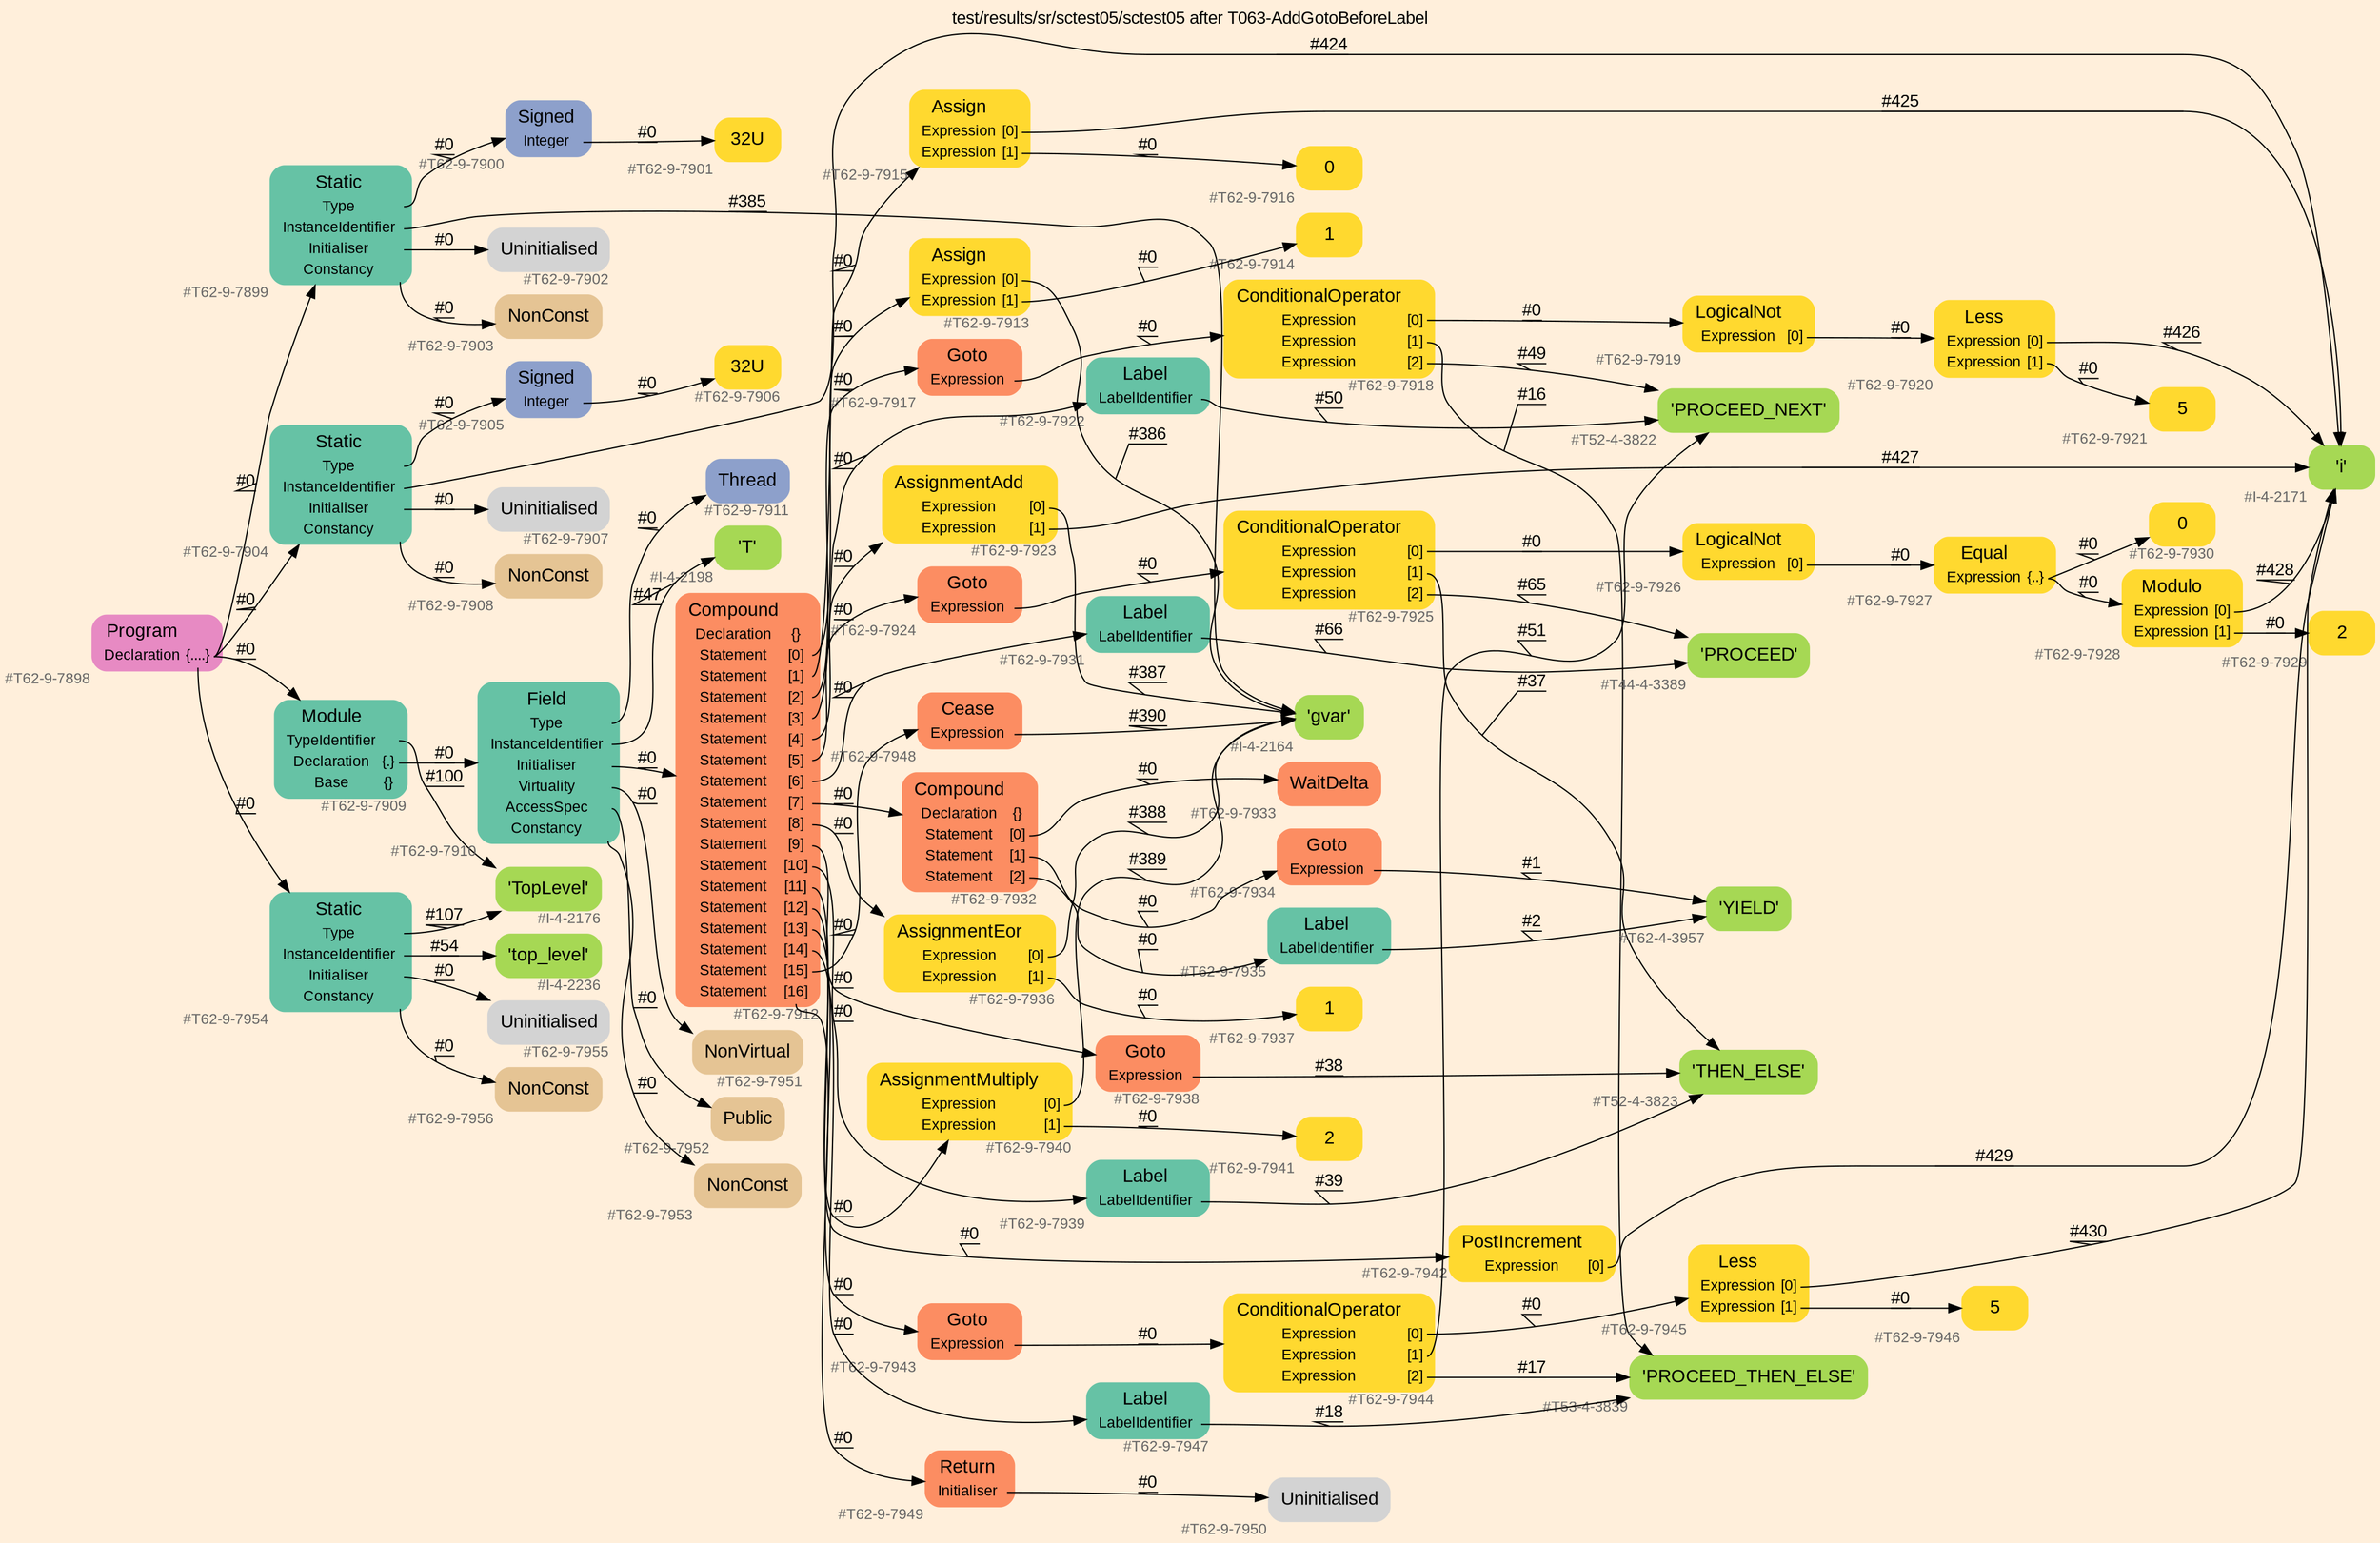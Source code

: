 digraph "test/results/sr/sctest05/sctest05 after T063-AddGotoBeforeLabel" {
label = "test/results/sr/sctest05/sctest05 after T063-AddGotoBeforeLabel"
labelloc = t
graph [
    rankdir = "LR"
    ranksep = 0.3
    bgcolor = antiquewhite1
    color = black
    fontcolor = black
    fontname = "Arial"
];
node [
    fontname = "Arial"
];
edge [
    fontname = "Arial"
];

// -------------------- node figure --------------------
// -------- block #T62-9-7898 ----------
"#T62-9-7898" [
    fillcolor = "/set28/4"
    xlabel = "#T62-9-7898"
    fontsize = "12"
    fontcolor = grey40
    shape = "plaintext"
    label = <<TABLE BORDER="0" CELLBORDER="0" CELLSPACING="0">
     <TR><TD><FONT COLOR="black" POINT-SIZE="15">Program</FONT></TD></TR>
     <TR><TD><FONT COLOR="black" POINT-SIZE="12">Declaration</FONT></TD><TD PORT="port0"><FONT COLOR="black" POINT-SIZE="12">{....}</FONT></TD></TR>
    </TABLE>>
    style = "rounded,filled"
];

// -------- block #T62-9-7899 ----------
"#T62-9-7899" [
    fillcolor = "/set28/1"
    xlabel = "#T62-9-7899"
    fontsize = "12"
    fontcolor = grey40
    shape = "plaintext"
    label = <<TABLE BORDER="0" CELLBORDER="0" CELLSPACING="0">
     <TR><TD><FONT COLOR="black" POINT-SIZE="15">Static</FONT></TD></TR>
     <TR><TD><FONT COLOR="black" POINT-SIZE="12">Type</FONT></TD><TD PORT="port0"></TD></TR>
     <TR><TD><FONT COLOR="black" POINT-SIZE="12">InstanceIdentifier</FONT></TD><TD PORT="port1"></TD></TR>
     <TR><TD><FONT COLOR="black" POINT-SIZE="12">Initialiser</FONT></TD><TD PORT="port2"></TD></TR>
     <TR><TD><FONT COLOR="black" POINT-SIZE="12">Constancy</FONT></TD><TD PORT="port3"></TD></TR>
    </TABLE>>
    style = "rounded,filled"
];

// -------- block #T62-9-7900 ----------
"#T62-9-7900" [
    fillcolor = "/set28/3"
    xlabel = "#T62-9-7900"
    fontsize = "12"
    fontcolor = grey40
    shape = "plaintext"
    label = <<TABLE BORDER="0" CELLBORDER="0" CELLSPACING="0">
     <TR><TD><FONT COLOR="black" POINT-SIZE="15">Signed</FONT></TD></TR>
     <TR><TD><FONT COLOR="black" POINT-SIZE="12">Integer</FONT></TD><TD PORT="port0"></TD></TR>
    </TABLE>>
    style = "rounded,filled"
];

// -------- block #T62-9-7901 ----------
"#T62-9-7901" [
    fillcolor = "/set28/6"
    xlabel = "#T62-9-7901"
    fontsize = "12"
    fontcolor = grey40
    shape = "plaintext"
    label = <<TABLE BORDER="0" CELLBORDER="0" CELLSPACING="0">
     <TR><TD><FONT COLOR="black" POINT-SIZE="15">32U</FONT></TD></TR>
    </TABLE>>
    style = "rounded,filled"
];

// -------- block #I-4-2164 ----------
"#I-4-2164" [
    fillcolor = "/set28/5"
    xlabel = "#I-4-2164"
    fontsize = "12"
    fontcolor = grey40
    shape = "plaintext"
    label = <<TABLE BORDER="0" CELLBORDER="0" CELLSPACING="0">
     <TR><TD><FONT COLOR="black" POINT-SIZE="15">'gvar'</FONT></TD></TR>
    </TABLE>>
    style = "rounded,filled"
];

// -------- block #T62-9-7902 ----------
"#T62-9-7902" [
    xlabel = "#T62-9-7902"
    fontsize = "12"
    fontcolor = grey40
    shape = "plaintext"
    label = <<TABLE BORDER="0" CELLBORDER="0" CELLSPACING="0">
     <TR><TD><FONT COLOR="black" POINT-SIZE="15">Uninitialised</FONT></TD></TR>
    </TABLE>>
    style = "rounded,filled"
];

// -------- block #T62-9-7903 ----------
"#T62-9-7903" [
    fillcolor = "/set28/7"
    xlabel = "#T62-9-7903"
    fontsize = "12"
    fontcolor = grey40
    shape = "plaintext"
    label = <<TABLE BORDER="0" CELLBORDER="0" CELLSPACING="0">
     <TR><TD><FONT COLOR="black" POINT-SIZE="15">NonConst</FONT></TD></TR>
    </TABLE>>
    style = "rounded,filled"
];

// -------- block #T62-9-7904 ----------
"#T62-9-7904" [
    fillcolor = "/set28/1"
    xlabel = "#T62-9-7904"
    fontsize = "12"
    fontcolor = grey40
    shape = "plaintext"
    label = <<TABLE BORDER="0" CELLBORDER="0" CELLSPACING="0">
     <TR><TD><FONT COLOR="black" POINT-SIZE="15">Static</FONT></TD></TR>
     <TR><TD><FONT COLOR="black" POINT-SIZE="12">Type</FONT></TD><TD PORT="port0"></TD></TR>
     <TR><TD><FONT COLOR="black" POINT-SIZE="12">InstanceIdentifier</FONT></TD><TD PORT="port1"></TD></TR>
     <TR><TD><FONT COLOR="black" POINT-SIZE="12">Initialiser</FONT></TD><TD PORT="port2"></TD></TR>
     <TR><TD><FONT COLOR="black" POINT-SIZE="12">Constancy</FONT></TD><TD PORT="port3"></TD></TR>
    </TABLE>>
    style = "rounded,filled"
];

// -------- block #T62-9-7905 ----------
"#T62-9-7905" [
    fillcolor = "/set28/3"
    xlabel = "#T62-9-7905"
    fontsize = "12"
    fontcolor = grey40
    shape = "plaintext"
    label = <<TABLE BORDER="0" CELLBORDER="0" CELLSPACING="0">
     <TR><TD><FONT COLOR="black" POINT-SIZE="15">Signed</FONT></TD></TR>
     <TR><TD><FONT COLOR="black" POINT-SIZE="12">Integer</FONT></TD><TD PORT="port0"></TD></TR>
    </TABLE>>
    style = "rounded,filled"
];

// -------- block #T62-9-7906 ----------
"#T62-9-7906" [
    fillcolor = "/set28/6"
    xlabel = "#T62-9-7906"
    fontsize = "12"
    fontcolor = grey40
    shape = "plaintext"
    label = <<TABLE BORDER="0" CELLBORDER="0" CELLSPACING="0">
     <TR><TD><FONT COLOR="black" POINT-SIZE="15">32U</FONT></TD></TR>
    </TABLE>>
    style = "rounded,filled"
];

// -------- block #I-4-2171 ----------
"#I-4-2171" [
    fillcolor = "/set28/5"
    xlabel = "#I-4-2171"
    fontsize = "12"
    fontcolor = grey40
    shape = "plaintext"
    label = <<TABLE BORDER="0" CELLBORDER="0" CELLSPACING="0">
     <TR><TD><FONT COLOR="black" POINT-SIZE="15">'i'</FONT></TD></TR>
    </TABLE>>
    style = "rounded,filled"
];

// -------- block #T62-9-7907 ----------
"#T62-9-7907" [
    xlabel = "#T62-9-7907"
    fontsize = "12"
    fontcolor = grey40
    shape = "plaintext"
    label = <<TABLE BORDER="0" CELLBORDER="0" CELLSPACING="0">
     <TR><TD><FONT COLOR="black" POINT-SIZE="15">Uninitialised</FONT></TD></TR>
    </TABLE>>
    style = "rounded,filled"
];

// -------- block #T62-9-7908 ----------
"#T62-9-7908" [
    fillcolor = "/set28/7"
    xlabel = "#T62-9-7908"
    fontsize = "12"
    fontcolor = grey40
    shape = "plaintext"
    label = <<TABLE BORDER="0" CELLBORDER="0" CELLSPACING="0">
     <TR><TD><FONT COLOR="black" POINT-SIZE="15">NonConst</FONT></TD></TR>
    </TABLE>>
    style = "rounded,filled"
];

// -------- block #T62-9-7909 ----------
"#T62-9-7909" [
    fillcolor = "/set28/1"
    xlabel = "#T62-9-7909"
    fontsize = "12"
    fontcolor = grey40
    shape = "plaintext"
    label = <<TABLE BORDER="0" CELLBORDER="0" CELLSPACING="0">
     <TR><TD><FONT COLOR="black" POINT-SIZE="15">Module</FONT></TD></TR>
     <TR><TD><FONT COLOR="black" POINT-SIZE="12">TypeIdentifier</FONT></TD><TD PORT="port0"></TD></TR>
     <TR><TD><FONT COLOR="black" POINT-SIZE="12">Declaration</FONT></TD><TD PORT="port1"><FONT COLOR="black" POINT-SIZE="12">{.}</FONT></TD></TR>
     <TR><TD><FONT COLOR="black" POINT-SIZE="12">Base</FONT></TD><TD PORT="port2"><FONT COLOR="black" POINT-SIZE="12">{}</FONT></TD></TR>
    </TABLE>>
    style = "rounded,filled"
];

// -------- block #I-4-2176 ----------
"#I-4-2176" [
    fillcolor = "/set28/5"
    xlabel = "#I-4-2176"
    fontsize = "12"
    fontcolor = grey40
    shape = "plaintext"
    label = <<TABLE BORDER="0" CELLBORDER="0" CELLSPACING="0">
     <TR><TD><FONT COLOR="black" POINT-SIZE="15">'TopLevel'</FONT></TD></TR>
    </TABLE>>
    style = "rounded,filled"
];

// -------- block #T62-9-7910 ----------
"#T62-9-7910" [
    fillcolor = "/set28/1"
    xlabel = "#T62-9-7910"
    fontsize = "12"
    fontcolor = grey40
    shape = "plaintext"
    label = <<TABLE BORDER="0" CELLBORDER="0" CELLSPACING="0">
     <TR><TD><FONT COLOR="black" POINT-SIZE="15">Field</FONT></TD></TR>
     <TR><TD><FONT COLOR="black" POINT-SIZE="12">Type</FONT></TD><TD PORT="port0"></TD></TR>
     <TR><TD><FONT COLOR="black" POINT-SIZE="12">InstanceIdentifier</FONT></TD><TD PORT="port1"></TD></TR>
     <TR><TD><FONT COLOR="black" POINT-SIZE="12">Initialiser</FONT></TD><TD PORT="port2"></TD></TR>
     <TR><TD><FONT COLOR="black" POINT-SIZE="12">Virtuality</FONT></TD><TD PORT="port3"></TD></TR>
     <TR><TD><FONT COLOR="black" POINT-SIZE="12">AccessSpec</FONT></TD><TD PORT="port4"></TD></TR>
     <TR><TD><FONT COLOR="black" POINT-SIZE="12">Constancy</FONT></TD><TD PORT="port5"></TD></TR>
    </TABLE>>
    style = "rounded,filled"
];

// -------- block #T62-9-7911 ----------
"#T62-9-7911" [
    fillcolor = "/set28/3"
    xlabel = "#T62-9-7911"
    fontsize = "12"
    fontcolor = grey40
    shape = "plaintext"
    label = <<TABLE BORDER="0" CELLBORDER="0" CELLSPACING="0">
     <TR><TD><FONT COLOR="black" POINT-SIZE="15">Thread</FONT></TD></TR>
    </TABLE>>
    style = "rounded,filled"
];

// -------- block #I-4-2198 ----------
"#I-4-2198" [
    fillcolor = "/set28/5"
    xlabel = "#I-4-2198"
    fontsize = "12"
    fontcolor = grey40
    shape = "plaintext"
    label = <<TABLE BORDER="0" CELLBORDER="0" CELLSPACING="0">
     <TR><TD><FONT COLOR="black" POINT-SIZE="15">'T'</FONT></TD></TR>
    </TABLE>>
    style = "rounded,filled"
];

// -------- block #T62-9-7912 ----------
"#T62-9-7912" [
    fillcolor = "/set28/2"
    xlabel = "#T62-9-7912"
    fontsize = "12"
    fontcolor = grey40
    shape = "plaintext"
    label = <<TABLE BORDER="0" CELLBORDER="0" CELLSPACING="0">
     <TR><TD><FONT COLOR="black" POINT-SIZE="15">Compound</FONT></TD></TR>
     <TR><TD><FONT COLOR="black" POINT-SIZE="12">Declaration</FONT></TD><TD PORT="port0"><FONT COLOR="black" POINT-SIZE="12">{}</FONT></TD></TR>
     <TR><TD><FONT COLOR="black" POINT-SIZE="12">Statement</FONT></TD><TD PORT="port1"><FONT COLOR="black" POINT-SIZE="12">[0]</FONT></TD></TR>
     <TR><TD><FONT COLOR="black" POINT-SIZE="12">Statement</FONT></TD><TD PORT="port2"><FONT COLOR="black" POINT-SIZE="12">[1]</FONT></TD></TR>
     <TR><TD><FONT COLOR="black" POINT-SIZE="12">Statement</FONT></TD><TD PORT="port3"><FONT COLOR="black" POINT-SIZE="12">[2]</FONT></TD></TR>
     <TR><TD><FONT COLOR="black" POINT-SIZE="12">Statement</FONT></TD><TD PORT="port4"><FONT COLOR="black" POINT-SIZE="12">[3]</FONT></TD></TR>
     <TR><TD><FONT COLOR="black" POINT-SIZE="12">Statement</FONT></TD><TD PORT="port5"><FONT COLOR="black" POINT-SIZE="12">[4]</FONT></TD></TR>
     <TR><TD><FONT COLOR="black" POINT-SIZE="12">Statement</FONT></TD><TD PORT="port6"><FONT COLOR="black" POINT-SIZE="12">[5]</FONT></TD></TR>
     <TR><TD><FONT COLOR="black" POINT-SIZE="12">Statement</FONT></TD><TD PORT="port7"><FONT COLOR="black" POINT-SIZE="12">[6]</FONT></TD></TR>
     <TR><TD><FONT COLOR="black" POINT-SIZE="12">Statement</FONT></TD><TD PORT="port8"><FONT COLOR="black" POINT-SIZE="12">[7]</FONT></TD></TR>
     <TR><TD><FONT COLOR="black" POINT-SIZE="12">Statement</FONT></TD><TD PORT="port9"><FONT COLOR="black" POINT-SIZE="12">[8]</FONT></TD></TR>
     <TR><TD><FONT COLOR="black" POINT-SIZE="12">Statement</FONT></TD><TD PORT="port10"><FONT COLOR="black" POINT-SIZE="12">[9]</FONT></TD></TR>
     <TR><TD><FONT COLOR="black" POINT-SIZE="12">Statement</FONT></TD><TD PORT="port11"><FONT COLOR="black" POINT-SIZE="12">[10]</FONT></TD></TR>
     <TR><TD><FONT COLOR="black" POINT-SIZE="12">Statement</FONT></TD><TD PORT="port12"><FONT COLOR="black" POINT-SIZE="12">[11]</FONT></TD></TR>
     <TR><TD><FONT COLOR="black" POINT-SIZE="12">Statement</FONT></TD><TD PORT="port13"><FONT COLOR="black" POINT-SIZE="12">[12]</FONT></TD></TR>
     <TR><TD><FONT COLOR="black" POINT-SIZE="12">Statement</FONT></TD><TD PORT="port14"><FONT COLOR="black" POINT-SIZE="12">[13]</FONT></TD></TR>
     <TR><TD><FONT COLOR="black" POINT-SIZE="12">Statement</FONT></TD><TD PORT="port15"><FONT COLOR="black" POINT-SIZE="12">[14]</FONT></TD></TR>
     <TR><TD><FONT COLOR="black" POINT-SIZE="12">Statement</FONT></TD><TD PORT="port16"><FONT COLOR="black" POINT-SIZE="12">[15]</FONT></TD></TR>
     <TR><TD><FONT COLOR="black" POINT-SIZE="12">Statement</FONT></TD><TD PORT="port17"><FONT COLOR="black" POINT-SIZE="12">[16]</FONT></TD></TR>
    </TABLE>>
    style = "rounded,filled"
];

// -------- block #T62-9-7913 ----------
"#T62-9-7913" [
    fillcolor = "/set28/6"
    xlabel = "#T62-9-7913"
    fontsize = "12"
    fontcolor = grey40
    shape = "plaintext"
    label = <<TABLE BORDER="0" CELLBORDER="0" CELLSPACING="0">
     <TR><TD><FONT COLOR="black" POINT-SIZE="15">Assign</FONT></TD></TR>
     <TR><TD><FONT COLOR="black" POINT-SIZE="12">Expression</FONT></TD><TD PORT="port0"><FONT COLOR="black" POINT-SIZE="12">[0]</FONT></TD></TR>
     <TR><TD><FONT COLOR="black" POINT-SIZE="12">Expression</FONT></TD><TD PORT="port1"><FONT COLOR="black" POINT-SIZE="12">[1]</FONT></TD></TR>
    </TABLE>>
    style = "rounded,filled"
];

// -------- block #T62-9-7914 ----------
"#T62-9-7914" [
    fillcolor = "/set28/6"
    xlabel = "#T62-9-7914"
    fontsize = "12"
    fontcolor = grey40
    shape = "plaintext"
    label = <<TABLE BORDER="0" CELLBORDER="0" CELLSPACING="0">
     <TR><TD><FONT COLOR="black" POINT-SIZE="15">1</FONT></TD></TR>
    </TABLE>>
    style = "rounded,filled"
];

// -------- block #T62-9-7915 ----------
"#T62-9-7915" [
    fillcolor = "/set28/6"
    xlabel = "#T62-9-7915"
    fontsize = "12"
    fontcolor = grey40
    shape = "plaintext"
    label = <<TABLE BORDER="0" CELLBORDER="0" CELLSPACING="0">
     <TR><TD><FONT COLOR="black" POINT-SIZE="15">Assign</FONT></TD></TR>
     <TR><TD><FONT COLOR="black" POINT-SIZE="12">Expression</FONT></TD><TD PORT="port0"><FONT COLOR="black" POINT-SIZE="12">[0]</FONT></TD></TR>
     <TR><TD><FONT COLOR="black" POINT-SIZE="12">Expression</FONT></TD><TD PORT="port1"><FONT COLOR="black" POINT-SIZE="12">[1]</FONT></TD></TR>
    </TABLE>>
    style = "rounded,filled"
];

// -------- block #T62-9-7916 ----------
"#T62-9-7916" [
    fillcolor = "/set28/6"
    xlabel = "#T62-9-7916"
    fontsize = "12"
    fontcolor = grey40
    shape = "plaintext"
    label = <<TABLE BORDER="0" CELLBORDER="0" CELLSPACING="0">
     <TR><TD><FONT COLOR="black" POINT-SIZE="15">0</FONT></TD></TR>
    </TABLE>>
    style = "rounded,filled"
];

// -------- block #T62-9-7917 ----------
"#T62-9-7917" [
    fillcolor = "/set28/2"
    xlabel = "#T62-9-7917"
    fontsize = "12"
    fontcolor = grey40
    shape = "plaintext"
    label = <<TABLE BORDER="0" CELLBORDER="0" CELLSPACING="0">
     <TR><TD><FONT COLOR="black" POINT-SIZE="15">Goto</FONT></TD></TR>
     <TR><TD><FONT COLOR="black" POINT-SIZE="12">Expression</FONT></TD><TD PORT="port0"></TD></TR>
    </TABLE>>
    style = "rounded,filled"
];

// -------- block #T62-9-7918 ----------
"#T62-9-7918" [
    fillcolor = "/set28/6"
    xlabel = "#T62-9-7918"
    fontsize = "12"
    fontcolor = grey40
    shape = "plaintext"
    label = <<TABLE BORDER="0" CELLBORDER="0" CELLSPACING="0">
     <TR><TD><FONT COLOR="black" POINT-SIZE="15">ConditionalOperator</FONT></TD></TR>
     <TR><TD><FONT COLOR="black" POINT-SIZE="12">Expression</FONT></TD><TD PORT="port0"><FONT COLOR="black" POINT-SIZE="12">[0]</FONT></TD></TR>
     <TR><TD><FONT COLOR="black" POINT-SIZE="12">Expression</FONT></TD><TD PORT="port1"><FONT COLOR="black" POINT-SIZE="12">[1]</FONT></TD></TR>
     <TR><TD><FONT COLOR="black" POINT-SIZE="12">Expression</FONT></TD><TD PORT="port2"><FONT COLOR="black" POINT-SIZE="12">[2]</FONT></TD></TR>
    </TABLE>>
    style = "rounded,filled"
];

// -------- block #T62-9-7919 ----------
"#T62-9-7919" [
    fillcolor = "/set28/6"
    xlabel = "#T62-9-7919"
    fontsize = "12"
    fontcolor = grey40
    shape = "plaintext"
    label = <<TABLE BORDER="0" CELLBORDER="0" CELLSPACING="0">
     <TR><TD><FONT COLOR="black" POINT-SIZE="15">LogicalNot</FONT></TD></TR>
     <TR><TD><FONT COLOR="black" POINT-SIZE="12">Expression</FONT></TD><TD PORT="port0"><FONT COLOR="black" POINT-SIZE="12">[0]</FONT></TD></TR>
    </TABLE>>
    style = "rounded,filled"
];

// -------- block #T62-9-7920 ----------
"#T62-9-7920" [
    fillcolor = "/set28/6"
    xlabel = "#T62-9-7920"
    fontsize = "12"
    fontcolor = grey40
    shape = "plaintext"
    label = <<TABLE BORDER="0" CELLBORDER="0" CELLSPACING="0">
     <TR><TD><FONT COLOR="black" POINT-SIZE="15">Less</FONT></TD></TR>
     <TR><TD><FONT COLOR="black" POINT-SIZE="12">Expression</FONT></TD><TD PORT="port0"><FONT COLOR="black" POINT-SIZE="12">[0]</FONT></TD></TR>
     <TR><TD><FONT COLOR="black" POINT-SIZE="12">Expression</FONT></TD><TD PORT="port1"><FONT COLOR="black" POINT-SIZE="12">[1]</FONT></TD></TR>
    </TABLE>>
    style = "rounded,filled"
];

// -------- block #T62-9-7921 ----------
"#T62-9-7921" [
    fillcolor = "/set28/6"
    xlabel = "#T62-9-7921"
    fontsize = "12"
    fontcolor = grey40
    shape = "plaintext"
    label = <<TABLE BORDER="0" CELLBORDER="0" CELLSPACING="0">
     <TR><TD><FONT COLOR="black" POINT-SIZE="15">5</FONT></TD></TR>
    </TABLE>>
    style = "rounded,filled"
];

// -------- block #T53-4-3839 ----------
"#T53-4-3839" [
    fillcolor = "/set28/5"
    xlabel = "#T53-4-3839"
    fontsize = "12"
    fontcolor = grey40
    shape = "plaintext"
    label = <<TABLE BORDER="0" CELLBORDER="0" CELLSPACING="0">
     <TR><TD><FONT COLOR="black" POINT-SIZE="15">'PROCEED_THEN_ELSE'</FONT></TD></TR>
    </TABLE>>
    style = "rounded,filled"
];

// -------- block #T52-4-3822 ----------
"#T52-4-3822" [
    fillcolor = "/set28/5"
    xlabel = "#T52-4-3822"
    fontsize = "12"
    fontcolor = grey40
    shape = "plaintext"
    label = <<TABLE BORDER="0" CELLBORDER="0" CELLSPACING="0">
     <TR><TD><FONT COLOR="black" POINT-SIZE="15">'PROCEED_NEXT'</FONT></TD></TR>
    </TABLE>>
    style = "rounded,filled"
];

// -------- block #T62-9-7922 ----------
"#T62-9-7922" [
    fillcolor = "/set28/1"
    xlabel = "#T62-9-7922"
    fontsize = "12"
    fontcolor = grey40
    shape = "plaintext"
    label = <<TABLE BORDER="0" CELLBORDER="0" CELLSPACING="0">
     <TR><TD><FONT COLOR="black" POINT-SIZE="15">Label</FONT></TD></TR>
     <TR><TD><FONT COLOR="black" POINT-SIZE="12">LabelIdentifier</FONT></TD><TD PORT="port0"></TD></TR>
    </TABLE>>
    style = "rounded,filled"
];

// -------- block #T62-9-7923 ----------
"#T62-9-7923" [
    fillcolor = "/set28/6"
    xlabel = "#T62-9-7923"
    fontsize = "12"
    fontcolor = grey40
    shape = "plaintext"
    label = <<TABLE BORDER="0" CELLBORDER="0" CELLSPACING="0">
     <TR><TD><FONT COLOR="black" POINT-SIZE="15">AssignmentAdd</FONT></TD></TR>
     <TR><TD><FONT COLOR="black" POINT-SIZE="12">Expression</FONT></TD><TD PORT="port0"><FONT COLOR="black" POINT-SIZE="12">[0]</FONT></TD></TR>
     <TR><TD><FONT COLOR="black" POINT-SIZE="12">Expression</FONT></TD><TD PORT="port1"><FONT COLOR="black" POINT-SIZE="12">[1]</FONT></TD></TR>
    </TABLE>>
    style = "rounded,filled"
];

// -------- block #T62-9-7924 ----------
"#T62-9-7924" [
    fillcolor = "/set28/2"
    xlabel = "#T62-9-7924"
    fontsize = "12"
    fontcolor = grey40
    shape = "plaintext"
    label = <<TABLE BORDER="0" CELLBORDER="0" CELLSPACING="0">
     <TR><TD><FONT COLOR="black" POINT-SIZE="15">Goto</FONT></TD></TR>
     <TR><TD><FONT COLOR="black" POINT-SIZE="12">Expression</FONT></TD><TD PORT="port0"></TD></TR>
    </TABLE>>
    style = "rounded,filled"
];

// -------- block #T62-9-7925 ----------
"#T62-9-7925" [
    fillcolor = "/set28/6"
    xlabel = "#T62-9-7925"
    fontsize = "12"
    fontcolor = grey40
    shape = "plaintext"
    label = <<TABLE BORDER="0" CELLBORDER="0" CELLSPACING="0">
     <TR><TD><FONT COLOR="black" POINT-SIZE="15">ConditionalOperator</FONT></TD></TR>
     <TR><TD><FONT COLOR="black" POINT-SIZE="12">Expression</FONT></TD><TD PORT="port0"><FONT COLOR="black" POINT-SIZE="12">[0]</FONT></TD></TR>
     <TR><TD><FONT COLOR="black" POINT-SIZE="12">Expression</FONT></TD><TD PORT="port1"><FONT COLOR="black" POINT-SIZE="12">[1]</FONT></TD></TR>
     <TR><TD><FONT COLOR="black" POINT-SIZE="12">Expression</FONT></TD><TD PORT="port2"><FONT COLOR="black" POINT-SIZE="12">[2]</FONT></TD></TR>
    </TABLE>>
    style = "rounded,filled"
];

// -------- block #T62-9-7926 ----------
"#T62-9-7926" [
    fillcolor = "/set28/6"
    xlabel = "#T62-9-7926"
    fontsize = "12"
    fontcolor = grey40
    shape = "plaintext"
    label = <<TABLE BORDER="0" CELLBORDER="0" CELLSPACING="0">
     <TR><TD><FONT COLOR="black" POINT-SIZE="15">LogicalNot</FONT></TD></TR>
     <TR><TD><FONT COLOR="black" POINT-SIZE="12">Expression</FONT></TD><TD PORT="port0"><FONT COLOR="black" POINT-SIZE="12">[0]</FONT></TD></TR>
    </TABLE>>
    style = "rounded,filled"
];

// -------- block #T62-9-7927 ----------
"#T62-9-7927" [
    fillcolor = "/set28/6"
    xlabel = "#T62-9-7927"
    fontsize = "12"
    fontcolor = grey40
    shape = "plaintext"
    label = <<TABLE BORDER="0" CELLBORDER="0" CELLSPACING="0">
     <TR><TD><FONT COLOR="black" POINT-SIZE="15">Equal</FONT></TD></TR>
     <TR><TD><FONT COLOR="black" POINT-SIZE="12">Expression</FONT></TD><TD PORT="port0"><FONT COLOR="black" POINT-SIZE="12">{..}</FONT></TD></TR>
    </TABLE>>
    style = "rounded,filled"
];

// -------- block #T62-9-7928 ----------
"#T62-9-7928" [
    fillcolor = "/set28/6"
    xlabel = "#T62-9-7928"
    fontsize = "12"
    fontcolor = grey40
    shape = "plaintext"
    label = <<TABLE BORDER="0" CELLBORDER="0" CELLSPACING="0">
     <TR><TD><FONT COLOR="black" POINT-SIZE="15">Modulo</FONT></TD></TR>
     <TR><TD><FONT COLOR="black" POINT-SIZE="12">Expression</FONT></TD><TD PORT="port0"><FONT COLOR="black" POINT-SIZE="12">[0]</FONT></TD></TR>
     <TR><TD><FONT COLOR="black" POINT-SIZE="12">Expression</FONT></TD><TD PORT="port1"><FONT COLOR="black" POINT-SIZE="12">[1]</FONT></TD></TR>
    </TABLE>>
    style = "rounded,filled"
];

// -------- block #T62-9-7929 ----------
"#T62-9-7929" [
    fillcolor = "/set28/6"
    xlabel = "#T62-9-7929"
    fontsize = "12"
    fontcolor = grey40
    shape = "plaintext"
    label = <<TABLE BORDER="0" CELLBORDER="0" CELLSPACING="0">
     <TR><TD><FONT COLOR="black" POINT-SIZE="15">2</FONT></TD></TR>
    </TABLE>>
    style = "rounded,filled"
];

// -------- block #T62-9-7930 ----------
"#T62-9-7930" [
    fillcolor = "/set28/6"
    xlabel = "#T62-9-7930"
    fontsize = "12"
    fontcolor = grey40
    shape = "plaintext"
    label = <<TABLE BORDER="0" CELLBORDER="0" CELLSPACING="0">
     <TR><TD><FONT COLOR="black" POINT-SIZE="15">0</FONT></TD></TR>
    </TABLE>>
    style = "rounded,filled"
];

// -------- block #T52-4-3823 ----------
"#T52-4-3823" [
    fillcolor = "/set28/5"
    xlabel = "#T52-4-3823"
    fontsize = "12"
    fontcolor = grey40
    shape = "plaintext"
    label = <<TABLE BORDER="0" CELLBORDER="0" CELLSPACING="0">
     <TR><TD><FONT COLOR="black" POINT-SIZE="15">'THEN_ELSE'</FONT></TD></TR>
    </TABLE>>
    style = "rounded,filled"
];

// -------- block #T44-4-3389 ----------
"#T44-4-3389" [
    fillcolor = "/set28/5"
    xlabel = "#T44-4-3389"
    fontsize = "12"
    fontcolor = grey40
    shape = "plaintext"
    label = <<TABLE BORDER="0" CELLBORDER="0" CELLSPACING="0">
     <TR><TD><FONT COLOR="black" POINT-SIZE="15">'PROCEED'</FONT></TD></TR>
    </TABLE>>
    style = "rounded,filled"
];

// -------- block #T62-9-7931 ----------
"#T62-9-7931" [
    fillcolor = "/set28/1"
    xlabel = "#T62-9-7931"
    fontsize = "12"
    fontcolor = grey40
    shape = "plaintext"
    label = <<TABLE BORDER="0" CELLBORDER="0" CELLSPACING="0">
     <TR><TD><FONT COLOR="black" POINT-SIZE="15">Label</FONT></TD></TR>
     <TR><TD><FONT COLOR="black" POINT-SIZE="12">LabelIdentifier</FONT></TD><TD PORT="port0"></TD></TR>
    </TABLE>>
    style = "rounded,filled"
];

// -------- block #T62-9-7932 ----------
"#T62-9-7932" [
    fillcolor = "/set28/2"
    xlabel = "#T62-9-7932"
    fontsize = "12"
    fontcolor = grey40
    shape = "plaintext"
    label = <<TABLE BORDER="0" CELLBORDER="0" CELLSPACING="0">
     <TR><TD><FONT COLOR="black" POINT-SIZE="15">Compound</FONT></TD></TR>
     <TR><TD><FONT COLOR="black" POINT-SIZE="12">Declaration</FONT></TD><TD PORT="port0"><FONT COLOR="black" POINT-SIZE="12">{}</FONT></TD></TR>
     <TR><TD><FONT COLOR="black" POINT-SIZE="12">Statement</FONT></TD><TD PORT="port1"><FONT COLOR="black" POINT-SIZE="12">[0]</FONT></TD></TR>
     <TR><TD><FONT COLOR="black" POINT-SIZE="12">Statement</FONT></TD><TD PORT="port2"><FONT COLOR="black" POINT-SIZE="12">[1]</FONT></TD></TR>
     <TR><TD><FONT COLOR="black" POINT-SIZE="12">Statement</FONT></TD><TD PORT="port3"><FONT COLOR="black" POINT-SIZE="12">[2]</FONT></TD></TR>
    </TABLE>>
    style = "rounded,filled"
];

// -------- block #T62-9-7933 ----------
"#T62-9-7933" [
    fillcolor = "/set28/2"
    xlabel = "#T62-9-7933"
    fontsize = "12"
    fontcolor = grey40
    shape = "plaintext"
    label = <<TABLE BORDER="0" CELLBORDER="0" CELLSPACING="0">
     <TR><TD><FONT COLOR="black" POINT-SIZE="15">WaitDelta</FONT></TD></TR>
    </TABLE>>
    style = "rounded,filled"
];

// -------- block #T62-9-7934 ----------
"#T62-9-7934" [
    fillcolor = "/set28/2"
    xlabel = "#T62-9-7934"
    fontsize = "12"
    fontcolor = grey40
    shape = "plaintext"
    label = <<TABLE BORDER="0" CELLBORDER="0" CELLSPACING="0">
     <TR><TD><FONT COLOR="black" POINT-SIZE="15">Goto</FONT></TD></TR>
     <TR><TD><FONT COLOR="black" POINT-SIZE="12">Expression</FONT></TD><TD PORT="port0"></TD></TR>
    </TABLE>>
    style = "rounded,filled"
];

// -------- block #T62-4-3957 ----------
"#T62-4-3957" [
    fillcolor = "/set28/5"
    xlabel = "#T62-4-3957"
    fontsize = "12"
    fontcolor = grey40
    shape = "plaintext"
    label = <<TABLE BORDER="0" CELLBORDER="0" CELLSPACING="0">
     <TR><TD><FONT COLOR="black" POINT-SIZE="15">'YIELD'</FONT></TD></TR>
    </TABLE>>
    style = "rounded,filled"
];

// -------- block #T62-9-7935 ----------
"#T62-9-7935" [
    fillcolor = "/set28/1"
    xlabel = "#T62-9-7935"
    fontsize = "12"
    fontcolor = grey40
    shape = "plaintext"
    label = <<TABLE BORDER="0" CELLBORDER="0" CELLSPACING="0">
     <TR><TD><FONT COLOR="black" POINT-SIZE="15">Label</FONT></TD></TR>
     <TR><TD><FONT COLOR="black" POINT-SIZE="12">LabelIdentifier</FONT></TD><TD PORT="port0"></TD></TR>
    </TABLE>>
    style = "rounded,filled"
];

// -------- block #T62-9-7936 ----------
"#T62-9-7936" [
    fillcolor = "/set28/6"
    xlabel = "#T62-9-7936"
    fontsize = "12"
    fontcolor = grey40
    shape = "plaintext"
    label = <<TABLE BORDER="0" CELLBORDER="0" CELLSPACING="0">
     <TR><TD><FONT COLOR="black" POINT-SIZE="15">AssignmentEor</FONT></TD></TR>
     <TR><TD><FONT COLOR="black" POINT-SIZE="12">Expression</FONT></TD><TD PORT="port0"><FONT COLOR="black" POINT-SIZE="12">[0]</FONT></TD></TR>
     <TR><TD><FONT COLOR="black" POINT-SIZE="12">Expression</FONT></TD><TD PORT="port1"><FONT COLOR="black" POINT-SIZE="12">[1]</FONT></TD></TR>
    </TABLE>>
    style = "rounded,filled"
];

// -------- block #T62-9-7937 ----------
"#T62-9-7937" [
    fillcolor = "/set28/6"
    xlabel = "#T62-9-7937"
    fontsize = "12"
    fontcolor = grey40
    shape = "plaintext"
    label = <<TABLE BORDER="0" CELLBORDER="0" CELLSPACING="0">
     <TR><TD><FONT COLOR="black" POINT-SIZE="15">1</FONT></TD></TR>
    </TABLE>>
    style = "rounded,filled"
];

// -------- block #T62-9-7938 ----------
"#T62-9-7938" [
    fillcolor = "/set28/2"
    xlabel = "#T62-9-7938"
    fontsize = "12"
    fontcolor = grey40
    shape = "plaintext"
    label = <<TABLE BORDER="0" CELLBORDER="0" CELLSPACING="0">
     <TR><TD><FONT COLOR="black" POINT-SIZE="15">Goto</FONT></TD></TR>
     <TR><TD><FONT COLOR="black" POINT-SIZE="12">Expression</FONT></TD><TD PORT="port0"></TD></TR>
    </TABLE>>
    style = "rounded,filled"
];

// -------- block #T62-9-7939 ----------
"#T62-9-7939" [
    fillcolor = "/set28/1"
    xlabel = "#T62-9-7939"
    fontsize = "12"
    fontcolor = grey40
    shape = "plaintext"
    label = <<TABLE BORDER="0" CELLBORDER="0" CELLSPACING="0">
     <TR><TD><FONT COLOR="black" POINT-SIZE="15">Label</FONT></TD></TR>
     <TR><TD><FONT COLOR="black" POINT-SIZE="12">LabelIdentifier</FONT></TD><TD PORT="port0"></TD></TR>
    </TABLE>>
    style = "rounded,filled"
];

// -------- block #T62-9-7940 ----------
"#T62-9-7940" [
    fillcolor = "/set28/6"
    xlabel = "#T62-9-7940"
    fontsize = "12"
    fontcolor = grey40
    shape = "plaintext"
    label = <<TABLE BORDER="0" CELLBORDER="0" CELLSPACING="0">
     <TR><TD><FONT COLOR="black" POINT-SIZE="15">AssignmentMultiply</FONT></TD></TR>
     <TR><TD><FONT COLOR="black" POINT-SIZE="12">Expression</FONT></TD><TD PORT="port0"><FONT COLOR="black" POINT-SIZE="12">[0]</FONT></TD></TR>
     <TR><TD><FONT COLOR="black" POINT-SIZE="12">Expression</FONT></TD><TD PORT="port1"><FONT COLOR="black" POINT-SIZE="12">[1]</FONT></TD></TR>
    </TABLE>>
    style = "rounded,filled"
];

// -------- block #T62-9-7941 ----------
"#T62-9-7941" [
    fillcolor = "/set28/6"
    xlabel = "#T62-9-7941"
    fontsize = "12"
    fontcolor = grey40
    shape = "plaintext"
    label = <<TABLE BORDER="0" CELLBORDER="0" CELLSPACING="0">
     <TR><TD><FONT COLOR="black" POINT-SIZE="15">2</FONT></TD></TR>
    </TABLE>>
    style = "rounded,filled"
];

// -------- block #T62-9-7942 ----------
"#T62-9-7942" [
    fillcolor = "/set28/6"
    xlabel = "#T62-9-7942"
    fontsize = "12"
    fontcolor = grey40
    shape = "plaintext"
    label = <<TABLE BORDER="0" CELLBORDER="0" CELLSPACING="0">
     <TR><TD><FONT COLOR="black" POINT-SIZE="15">PostIncrement</FONT></TD></TR>
     <TR><TD><FONT COLOR="black" POINT-SIZE="12">Expression</FONT></TD><TD PORT="port0"><FONT COLOR="black" POINT-SIZE="12">[0]</FONT></TD></TR>
    </TABLE>>
    style = "rounded,filled"
];

// -------- block #T62-9-7943 ----------
"#T62-9-7943" [
    fillcolor = "/set28/2"
    xlabel = "#T62-9-7943"
    fontsize = "12"
    fontcolor = grey40
    shape = "plaintext"
    label = <<TABLE BORDER="0" CELLBORDER="0" CELLSPACING="0">
     <TR><TD><FONT COLOR="black" POINT-SIZE="15">Goto</FONT></TD></TR>
     <TR><TD><FONT COLOR="black" POINT-SIZE="12">Expression</FONT></TD><TD PORT="port0"></TD></TR>
    </TABLE>>
    style = "rounded,filled"
];

// -------- block #T62-9-7944 ----------
"#T62-9-7944" [
    fillcolor = "/set28/6"
    xlabel = "#T62-9-7944"
    fontsize = "12"
    fontcolor = grey40
    shape = "plaintext"
    label = <<TABLE BORDER="0" CELLBORDER="0" CELLSPACING="0">
     <TR><TD><FONT COLOR="black" POINT-SIZE="15">ConditionalOperator</FONT></TD></TR>
     <TR><TD><FONT COLOR="black" POINT-SIZE="12">Expression</FONT></TD><TD PORT="port0"><FONT COLOR="black" POINT-SIZE="12">[0]</FONT></TD></TR>
     <TR><TD><FONT COLOR="black" POINT-SIZE="12">Expression</FONT></TD><TD PORT="port1"><FONT COLOR="black" POINT-SIZE="12">[1]</FONT></TD></TR>
     <TR><TD><FONT COLOR="black" POINT-SIZE="12">Expression</FONT></TD><TD PORT="port2"><FONT COLOR="black" POINT-SIZE="12">[2]</FONT></TD></TR>
    </TABLE>>
    style = "rounded,filled"
];

// -------- block #T62-9-7945 ----------
"#T62-9-7945" [
    fillcolor = "/set28/6"
    xlabel = "#T62-9-7945"
    fontsize = "12"
    fontcolor = grey40
    shape = "plaintext"
    label = <<TABLE BORDER="0" CELLBORDER="0" CELLSPACING="0">
     <TR><TD><FONT COLOR="black" POINT-SIZE="15">Less</FONT></TD></TR>
     <TR><TD><FONT COLOR="black" POINT-SIZE="12">Expression</FONT></TD><TD PORT="port0"><FONT COLOR="black" POINT-SIZE="12">[0]</FONT></TD></TR>
     <TR><TD><FONT COLOR="black" POINT-SIZE="12">Expression</FONT></TD><TD PORT="port1"><FONT COLOR="black" POINT-SIZE="12">[1]</FONT></TD></TR>
    </TABLE>>
    style = "rounded,filled"
];

// -------- block #T62-9-7946 ----------
"#T62-9-7946" [
    fillcolor = "/set28/6"
    xlabel = "#T62-9-7946"
    fontsize = "12"
    fontcolor = grey40
    shape = "plaintext"
    label = <<TABLE BORDER="0" CELLBORDER="0" CELLSPACING="0">
     <TR><TD><FONT COLOR="black" POINT-SIZE="15">5</FONT></TD></TR>
    </TABLE>>
    style = "rounded,filled"
];

// -------- block #T62-9-7947 ----------
"#T62-9-7947" [
    fillcolor = "/set28/1"
    xlabel = "#T62-9-7947"
    fontsize = "12"
    fontcolor = grey40
    shape = "plaintext"
    label = <<TABLE BORDER="0" CELLBORDER="0" CELLSPACING="0">
     <TR><TD><FONT COLOR="black" POINT-SIZE="15">Label</FONT></TD></TR>
     <TR><TD><FONT COLOR="black" POINT-SIZE="12">LabelIdentifier</FONT></TD><TD PORT="port0"></TD></TR>
    </TABLE>>
    style = "rounded,filled"
];

// -------- block #T62-9-7948 ----------
"#T62-9-7948" [
    fillcolor = "/set28/2"
    xlabel = "#T62-9-7948"
    fontsize = "12"
    fontcolor = grey40
    shape = "plaintext"
    label = <<TABLE BORDER="0" CELLBORDER="0" CELLSPACING="0">
     <TR><TD><FONT COLOR="black" POINT-SIZE="15">Cease</FONT></TD></TR>
     <TR><TD><FONT COLOR="black" POINT-SIZE="12">Expression</FONT></TD><TD PORT="port0"></TD></TR>
    </TABLE>>
    style = "rounded,filled"
];

// -------- block #T62-9-7949 ----------
"#T62-9-7949" [
    fillcolor = "/set28/2"
    xlabel = "#T62-9-7949"
    fontsize = "12"
    fontcolor = grey40
    shape = "plaintext"
    label = <<TABLE BORDER="0" CELLBORDER="0" CELLSPACING="0">
     <TR><TD><FONT COLOR="black" POINT-SIZE="15">Return</FONT></TD></TR>
     <TR><TD><FONT COLOR="black" POINT-SIZE="12">Initialiser</FONT></TD><TD PORT="port0"></TD></TR>
    </TABLE>>
    style = "rounded,filled"
];

// -------- block #T62-9-7950 ----------
"#T62-9-7950" [
    xlabel = "#T62-9-7950"
    fontsize = "12"
    fontcolor = grey40
    shape = "plaintext"
    label = <<TABLE BORDER="0" CELLBORDER="0" CELLSPACING="0">
     <TR><TD><FONT COLOR="black" POINT-SIZE="15">Uninitialised</FONT></TD></TR>
    </TABLE>>
    style = "rounded,filled"
];

// -------- block #T62-9-7951 ----------
"#T62-9-7951" [
    fillcolor = "/set28/7"
    xlabel = "#T62-9-7951"
    fontsize = "12"
    fontcolor = grey40
    shape = "plaintext"
    label = <<TABLE BORDER="0" CELLBORDER="0" CELLSPACING="0">
     <TR><TD><FONT COLOR="black" POINT-SIZE="15">NonVirtual</FONT></TD></TR>
    </TABLE>>
    style = "rounded,filled"
];

// -------- block #T62-9-7952 ----------
"#T62-9-7952" [
    fillcolor = "/set28/7"
    xlabel = "#T62-9-7952"
    fontsize = "12"
    fontcolor = grey40
    shape = "plaintext"
    label = <<TABLE BORDER="0" CELLBORDER="0" CELLSPACING="0">
     <TR><TD><FONT COLOR="black" POINT-SIZE="15">Public</FONT></TD></TR>
    </TABLE>>
    style = "rounded,filled"
];

// -------- block #T62-9-7953 ----------
"#T62-9-7953" [
    fillcolor = "/set28/7"
    xlabel = "#T62-9-7953"
    fontsize = "12"
    fontcolor = grey40
    shape = "plaintext"
    label = <<TABLE BORDER="0" CELLBORDER="0" CELLSPACING="0">
     <TR><TD><FONT COLOR="black" POINT-SIZE="15">NonConst</FONT></TD></TR>
    </TABLE>>
    style = "rounded,filled"
];

// -------- block #T62-9-7954 ----------
"#T62-9-7954" [
    fillcolor = "/set28/1"
    xlabel = "#T62-9-7954"
    fontsize = "12"
    fontcolor = grey40
    shape = "plaintext"
    label = <<TABLE BORDER="0" CELLBORDER="0" CELLSPACING="0">
     <TR><TD><FONT COLOR="black" POINT-SIZE="15">Static</FONT></TD></TR>
     <TR><TD><FONT COLOR="black" POINT-SIZE="12">Type</FONT></TD><TD PORT="port0"></TD></TR>
     <TR><TD><FONT COLOR="black" POINT-SIZE="12">InstanceIdentifier</FONT></TD><TD PORT="port1"></TD></TR>
     <TR><TD><FONT COLOR="black" POINT-SIZE="12">Initialiser</FONT></TD><TD PORT="port2"></TD></TR>
     <TR><TD><FONT COLOR="black" POINT-SIZE="12">Constancy</FONT></TD><TD PORT="port3"></TD></TR>
    </TABLE>>
    style = "rounded,filled"
];

// -------- block #I-4-2236 ----------
"#I-4-2236" [
    fillcolor = "/set28/5"
    xlabel = "#I-4-2236"
    fontsize = "12"
    fontcolor = grey40
    shape = "plaintext"
    label = <<TABLE BORDER="0" CELLBORDER="0" CELLSPACING="0">
     <TR><TD><FONT COLOR="black" POINT-SIZE="15">'top_level'</FONT></TD></TR>
    </TABLE>>
    style = "rounded,filled"
];

// -------- block #T62-9-7955 ----------
"#T62-9-7955" [
    xlabel = "#T62-9-7955"
    fontsize = "12"
    fontcolor = grey40
    shape = "plaintext"
    label = <<TABLE BORDER="0" CELLBORDER="0" CELLSPACING="0">
     <TR><TD><FONT COLOR="black" POINT-SIZE="15">Uninitialised</FONT></TD></TR>
    </TABLE>>
    style = "rounded,filled"
];

// -------- block #T62-9-7956 ----------
"#T62-9-7956" [
    fillcolor = "/set28/7"
    xlabel = "#T62-9-7956"
    fontsize = "12"
    fontcolor = grey40
    shape = "plaintext"
    label = <<TABLE BORDER="0" CELLBORDER="0" CELLSPACING="0">
     <TR><TD><FONT COLOR="black" POINT-SIZE="15">NonConst</FONT></TD></TR>
    </TABLE>>
    style = "rounded,filled"
];

"#T62-9-7898":port0 -> "#T62-9-7899" [
    label = "#0"
    decorate = true
    color = black
    fontcolor = black
];

"#T62-9-7898":port0 -> "#T62-9-7904" [
    label = "#0"
    decorate = true
    color = black
    fontcolor = black
];

"#T62-9-7898":port0 -> "#T62-9-7909" [
    label = "#0"
    decorate = true
    color = black
    fontcolor = black
];

"#T62-9-7898":port0 -> "#T62-9-7954" [
    label = "#0"
    decorate = true
    color = black
    fontcolor = black
];

"#T62-9-7899":port0 -> "#T62-9-7900" [
    label = "#0"
    decorate = true
    color = black
    fontcolor = black
];

"#T62-9-7899":port1 -> "#I-4-2164" [
    label = "#385"
    decorate = true
    color = black
    fontcolor = black
];

"#T62-9-7899":port2 -> "#T62-9-7902" [
    label = "#0"
    decorate = true
    color = black
    fontcolor = black
];

"#T62-9-7899":port3 -> "#T62-9-7903" [
    label = "#0"
    decorate = true
    color = black
    fontcolor = black
];

"#T62-9-7900":port0 -> "#T62-9-7901" [
    label = "#0"
    decorate = true
    color = black
    fontcolor = black
];

"#T62-9-7904":port0 -> "#T62-9-7905" [
    label = "#0"
    decorate = true
    color = black
    fontcolor = black
];

"#T62-9-7904":port1 -> "#I-4-2171" [
    label = "#424"
    decorate = true
    color = black
    fontcolor = black
];

"#T62-9-7904":port2 -> "#T62-9-7907" [
    label = "#0"
    decorate = true
    color = black
    fontcolor = black
];

"#T62-9-7904":port3 -> "#T62-9-7908" [
    label = "#0"
    decorate = true
    color = black
    fontcolor = black
];

"#T62-9-7905":port0 -> "#T62-9-7906" [
    label = "#0"
    decorate = true
    color = black
    fontcolor = black
];

"#T62-9-7909":port0 -> "#I-4-2176" [
    label = "#100"
    decorate = true
    color = black
    fontcolor = black
];

"#T62-9-7909":port1 -> "#T62-9-7910" [
    label = "#0"
    decorate = true
    color = black
    fontcolor = black
];

"#T62-9-7910":port0 -> "#T62-9-7911" [
    label = "#0"
    decorate = true
    color = black
    fontcolor = black
];

"#T62-9-7910":port1 -> "#I-4-2198" [
    label = "#47"
    decorate = true
    color = black
    fontcolor = black
];

"#T62-9-7910":port2 -> "#T62-9-7912" [
    label = "#0"
    decorate = true
    color = black
    fontcolor = black
];

"#T62-9-7910":port3 -> "#T62-9-7951" [
    label = "#0"
    decorate = true
    color = black
    fontcolor = black
];

"#T62-9-7910":port4 -> "#T62-9-7952" [
    label = "#0"
    decorate = true
    color = black
    fontcolor = black
];

"#T62-9-7910":port5 -> "#T62-9-7953" [
    label = "#0"
    decorate = true
    color = black
    fontcolor = black
];

"#T62-9-7912":port1 -> "#T62-9-7913" [
    label = "#0"
    decorate = true
    color = black
    fontcolor = black
];

"#T62-9-7912":port2 -> "#T62-9-7915" [
    label = "#0"
    decorate = true
    color = black
    fontcolor = black
];

"#T62-9-7912":port3 -> "#T62-9-7917" [
    label = "#0"
    decorate = true
    color = black
    fontcolor = black
];

"#T62-9-7912":port4 -> "#T62-9-7922" [
    label = "#0"
    decorate = true
    color = black
    fontcolor = black
];

"#T62-9-7912":port5 -> "#T62-9-7923" [
    label = "#0"
    decorate = true
    color = black
    fontcolor = black
];

"#T62-9-7912":port6 -> "#T62-9-7924" [
    label = "#0"
    decorate = true
    color = black
    fontcolor = black
];

"#T62-9-7912":port7 -> "#T62-9-7931" [
    label = "#0"
    decorate = true
    color = black
    fontcolor = black
];

"#T62-9-7912":port8 -> "#T62-9-7932" [
    label = "#0"
    decorate = true
    color = black
    fontcolor = black
];

"#T62-9-7912":port9 -> "#T62-9-7936" [
    label = "#0"
    decorate = true
    color = black
    fontcolor = black
];

"#T62-9-7912":port10 -> "#T62-9-7938" [
    label = "#0"
    decorate = true
    color = black
    fontcolor = black
];

"#T62-9-7912":port11 -> "#T62-9-7939" [
    label = "#0"
    decorate = true
    color = black
    fontcolor = black
];

"#T62-9-7912":port12 -> "#T62-9-7940" [
    label = "#0"
    decorate = true
    color = black
    fontcolor = black
];

"#T62-9-7912":port13 -> "#T62-9-7942" [
    label = "#0"
    decorate = true
    color = black
    fontcolor = black
];

"#T62-9-7912":port14 -> "#T62-9-7943" [
    label = "#0"
    decorate = true
    color = black
    fontcolor = black
];

"#T62-9-7912":port15 -> "#T62-9-7947" [
    label = "#0"
    decorate = true
    color = black
    fontcolor = black
];

"#T62-9-7912":port16 -> "#T62-9-7948" [
    label = "#0"
    decorate = true
    color = black
    fontcolor = black
];

"#T62-9-7912":port17 -> "#T62-9-7949" [
    label = "#0"
    decorate = true
    color = black
    fontcolor = black
];

"#T62-9-7913":port0 -> "#I-4-2164" [
    label = "#386"
    decorate = true
    color = black
    fontcolor = black
];

"#T62-9-7913":port1 -> "#T62-9-7914" [
    label = "#0"
    decorate = true
    color = black
    fontcolor = black
];

"#T62-9-7915":port0 -> "#I-4-2171" [
    label = "#425"
    decorate = true
    color = black
    fontcolor = black
];

"#T62-9-7915":port1 -> "#T62-9-7916" [
    label = "#0"
    decorate = true
    color = black
    fontcolor = black
];

"#T62-9-7917":port0 -> "#T62-9-7918" [
    label = "#0"
    decorate = true
    color = black
    fontcolor = black
];

"#T62-9-7918":port0 -> "#T62-9-7919" [
    label = "#0"
    decorate = true
    color = black
    fontcolor = black
];

"#T62-9-7918":port1 -> "#T53-4-3839" [
    label = "#16"
    decorate = true
    color = black
    fontcolor = black
];

"#T62-9-7918":port2 -> "#T52-4-3822" [
    label = "#49"
    decorate = true
    color = black
    fontcolor = black
];

"#T62-9-7919":port0 -> "#T62-9-7920" [
    label = "#0"
    decorate = true
    color = black
    fontcolor = black
];

"#T62-9-7920":port0 -> "#I-4-2171" [
    label = "#426"
    decorate = true
    color = black
    fontcolor = black
];

"#T62-9-7920":port1 -> "#T62-9-7921" [
    label = "#0"
    decorate = true
    color = black
    fontcolor = black
];

"#T62-9-7922":port0 -> "#T52-4-3822" [
    label = "#50"
    decorate = true
    color = black
    fontcolor = black
];

"#T62-9-7923":port0 -> "#I-4-2164" [
    label = "#387"
    decorate = true
    color = black
    fontcolor = black
];

"#T62-9-7923":port1 -> "#I-4-2171" [
    label = "#427"
    decorate = true
    color = black
    fontcolor = black
];

"#T62-9-7924":port0 -> "#T62-9-7925" [
    label = "#0"
    decorate = true
    color = black
    fontcolor = black
];

"#T62-9-7925":port0 -> "#T62-9-7926" [
    label = "#0"
    decorate = true
    color = black
    fontcolor = black
];

"#T62-9-7925":port1 -> "#T52-4-3823" [
    label = "#37"
    decorate = true
    color = black
    fontcolor = black
];

"#T62-9-7925":port2 -> "#T44-4-3389" [
    label = "#65"
    decorate = true
    color = black
    fontcolor = black
];

"#T62-9-7926":port0 -> "#T62-9-7927" [
    label = "#0"
    decorate = true
    color = black
    fontcolor = black
];

"#T62-9-7927":port0 -> "#T62-9-7928" [
    label = "#0"
    decorate = true
    color = black
    fontcolor = black
];

"#T62-9-7927":port0 -> "#T62-9-7930" [
    label = "#0"
    decorate = true
    color = black
    fontcolor = black
];

"#T62-9-7928":port0 -> "#I-4-2171" [
    label = "#428"
    decorate = true
    color = black
    fontcolor = black
];

"#T62-9-7928":port1 -> "#T62-9-7929" [
    label = "#0"
    decorate = true
    color = black
    fontcolor = black
];

"#T62-9-7931":port0 -> "#T44-4-3389" [
    label = "#66"
    decorate = true
    color = black
    fontcolor = black
];

"#T62-9-7932":port1 -> "#T62-9-7933" [
    label = "#0"
    decorate = true
    color = black
    fontcolor = black
];

"#T62-9-7932":port2 -> "#T62-9-7934" [
    label = "#0"
    decorate = true
    color = black
    fontcolor = black
];

"#T62-9-7932":port3 -> "#T62-9-7935" [
    label = "#0"
    decorate = true
    color = black
    fontcolor = black
];

"#T62-9-7934":port0 -> "#T62-4-3957" [
    label = "#1"
    decorate = true
    color = black
    fontcolor = black
];

"#T62-9-7935":port0 -> "#T62-4-3957" [
    label = "#2"
    decorate = true
    color = black
    fontcolor = black
];

"#T62-9-7936":port0 -> "#I-4-2164" [
    label = "#388"
    decorate = true
    color = black
    fontcolor = black
];

"#T62-9-7936":port1 -> "#T62-9-7937" [
    label = "#0"
    decorate = true
    color = black
    fontcolor = black
];

"#T62-9-7938":port0 -> "#T52-4-3823" [
    label = "#38"
    decorate = true
    color = black
    fontcolor = black
];

"#T62-9-7939":port0 -> "#T52-4-3823" [
    label = "#39"
    decorate = true
    color = black
    fontcolor = black
];

"#T62-9-7940":port0 -> "#I-4-2164" [
    label = "#389"
    decorate = true
    color = black
    fontcolor = black
];

"#T62-9-7940":port1 -> "#T62-9-7941" [
    label = "#0"
    decorate = true
    color = black
    fontcolor = black
];

"#T62-9-7942":port0 -> "#I-4-2171" [
    label = "#429"
    decorate = true
    color = black
    fontcolor = black
];

"#T62-9-7943":port0 -> "#T62-9-7944" [
    label = "#0"
    decorate = true
    color = black
    fontcolor = black
];

"#T62-9-7944":port0 -> "#T62-9-7945" [
    label = "#0"
    decorate = true
    color = black
    fontcolor = black
];

"#T62-9-7944":port1 -> "#T52-4-3822" [
    label = "#51"
    decorate = true
    color = black
    fontcolor = black
];

"#T62-9-7944":port2 -> "#T53-4-3839" [
    label = "#17"
    decorate = true
    color = black
    fontcolor = black
];

"#T62-9-7945":port0 -> "#I-4-2171" [
    label = "#430"
    decorate = true
    color = black
    fontcolor = black
];

"#T62-9-7945":port1 -> "#T62-9-7946" [
    label = "#0"
    decorate = true
    color = black
    fontcolor = black
];

"#T62-9-7947":port0 -> "#T53-4-3839" [
    label = "#18"
    decorate = true
    color = black
    fontcolor = black
];

"#T62-9-7948":port0 -> "#I-4-2164" [
    label = "#390"
    decorate = true
    color = black
    fontcolor = black
];

"#T62-9-7949":port0 -> "#T62-9-7950" [
    label = "#0"
    decorate = true
    color = black
    fontcolor = black
];

"#T62-9-7954":port0 -> "#I-4-2176" [
    label = "#107"
    decorate = true
    color = black
    fontcolor = black
];

"#T62-9-7954":port1 -> "#I-4-2236" [
    label = "#54"
    decorate = true
    color = black
    fontcolor = black
];

"#T62-9-7954":port2 -> "#T62-9-7955" [
    label = "#0"
    decorate = true
    color = black
    fontcolor = black
];

"#T62-9-7954":port3 -> "#T62-9-7956" [
    label = "#0"
    decorate = true
    color = black
    fontcolor = black
];


}
